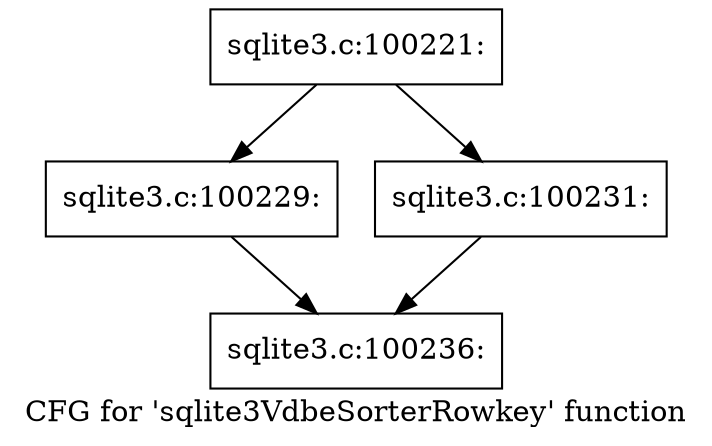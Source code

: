 digraph "CFG for 'sqlite3VdbeSorterRowkey' function" {
	label="CFG for 'sqlite3VdbeSorterRowkey' function";

	Node0x55c0f82b0130 [shape=record,label="{sqlite3.c:100221:}"];
	Node0x55c0f82b0130 -> Node0x55c0f82bc9f0;
	Node0x55c0f82b0130 -> Node0x55c0f82bca40;
	Node0x55c0f82bc9f0 [shape=record,label="{sqlite3.c:100229:}"];
	Node0x55c0f82bc9f0 -> Node0x55c0f82b6ec0;
	Node0x55c0f82bca40 [shape=record,label="{sqlite3.c:100231:}"];
	Node0x55c0f82bca40 -> Node0x55c0f82b6ec0;
	Node0x55c0f82b6ec0 [shape=record,label="{sqlite3.c:100236:}"];
}
